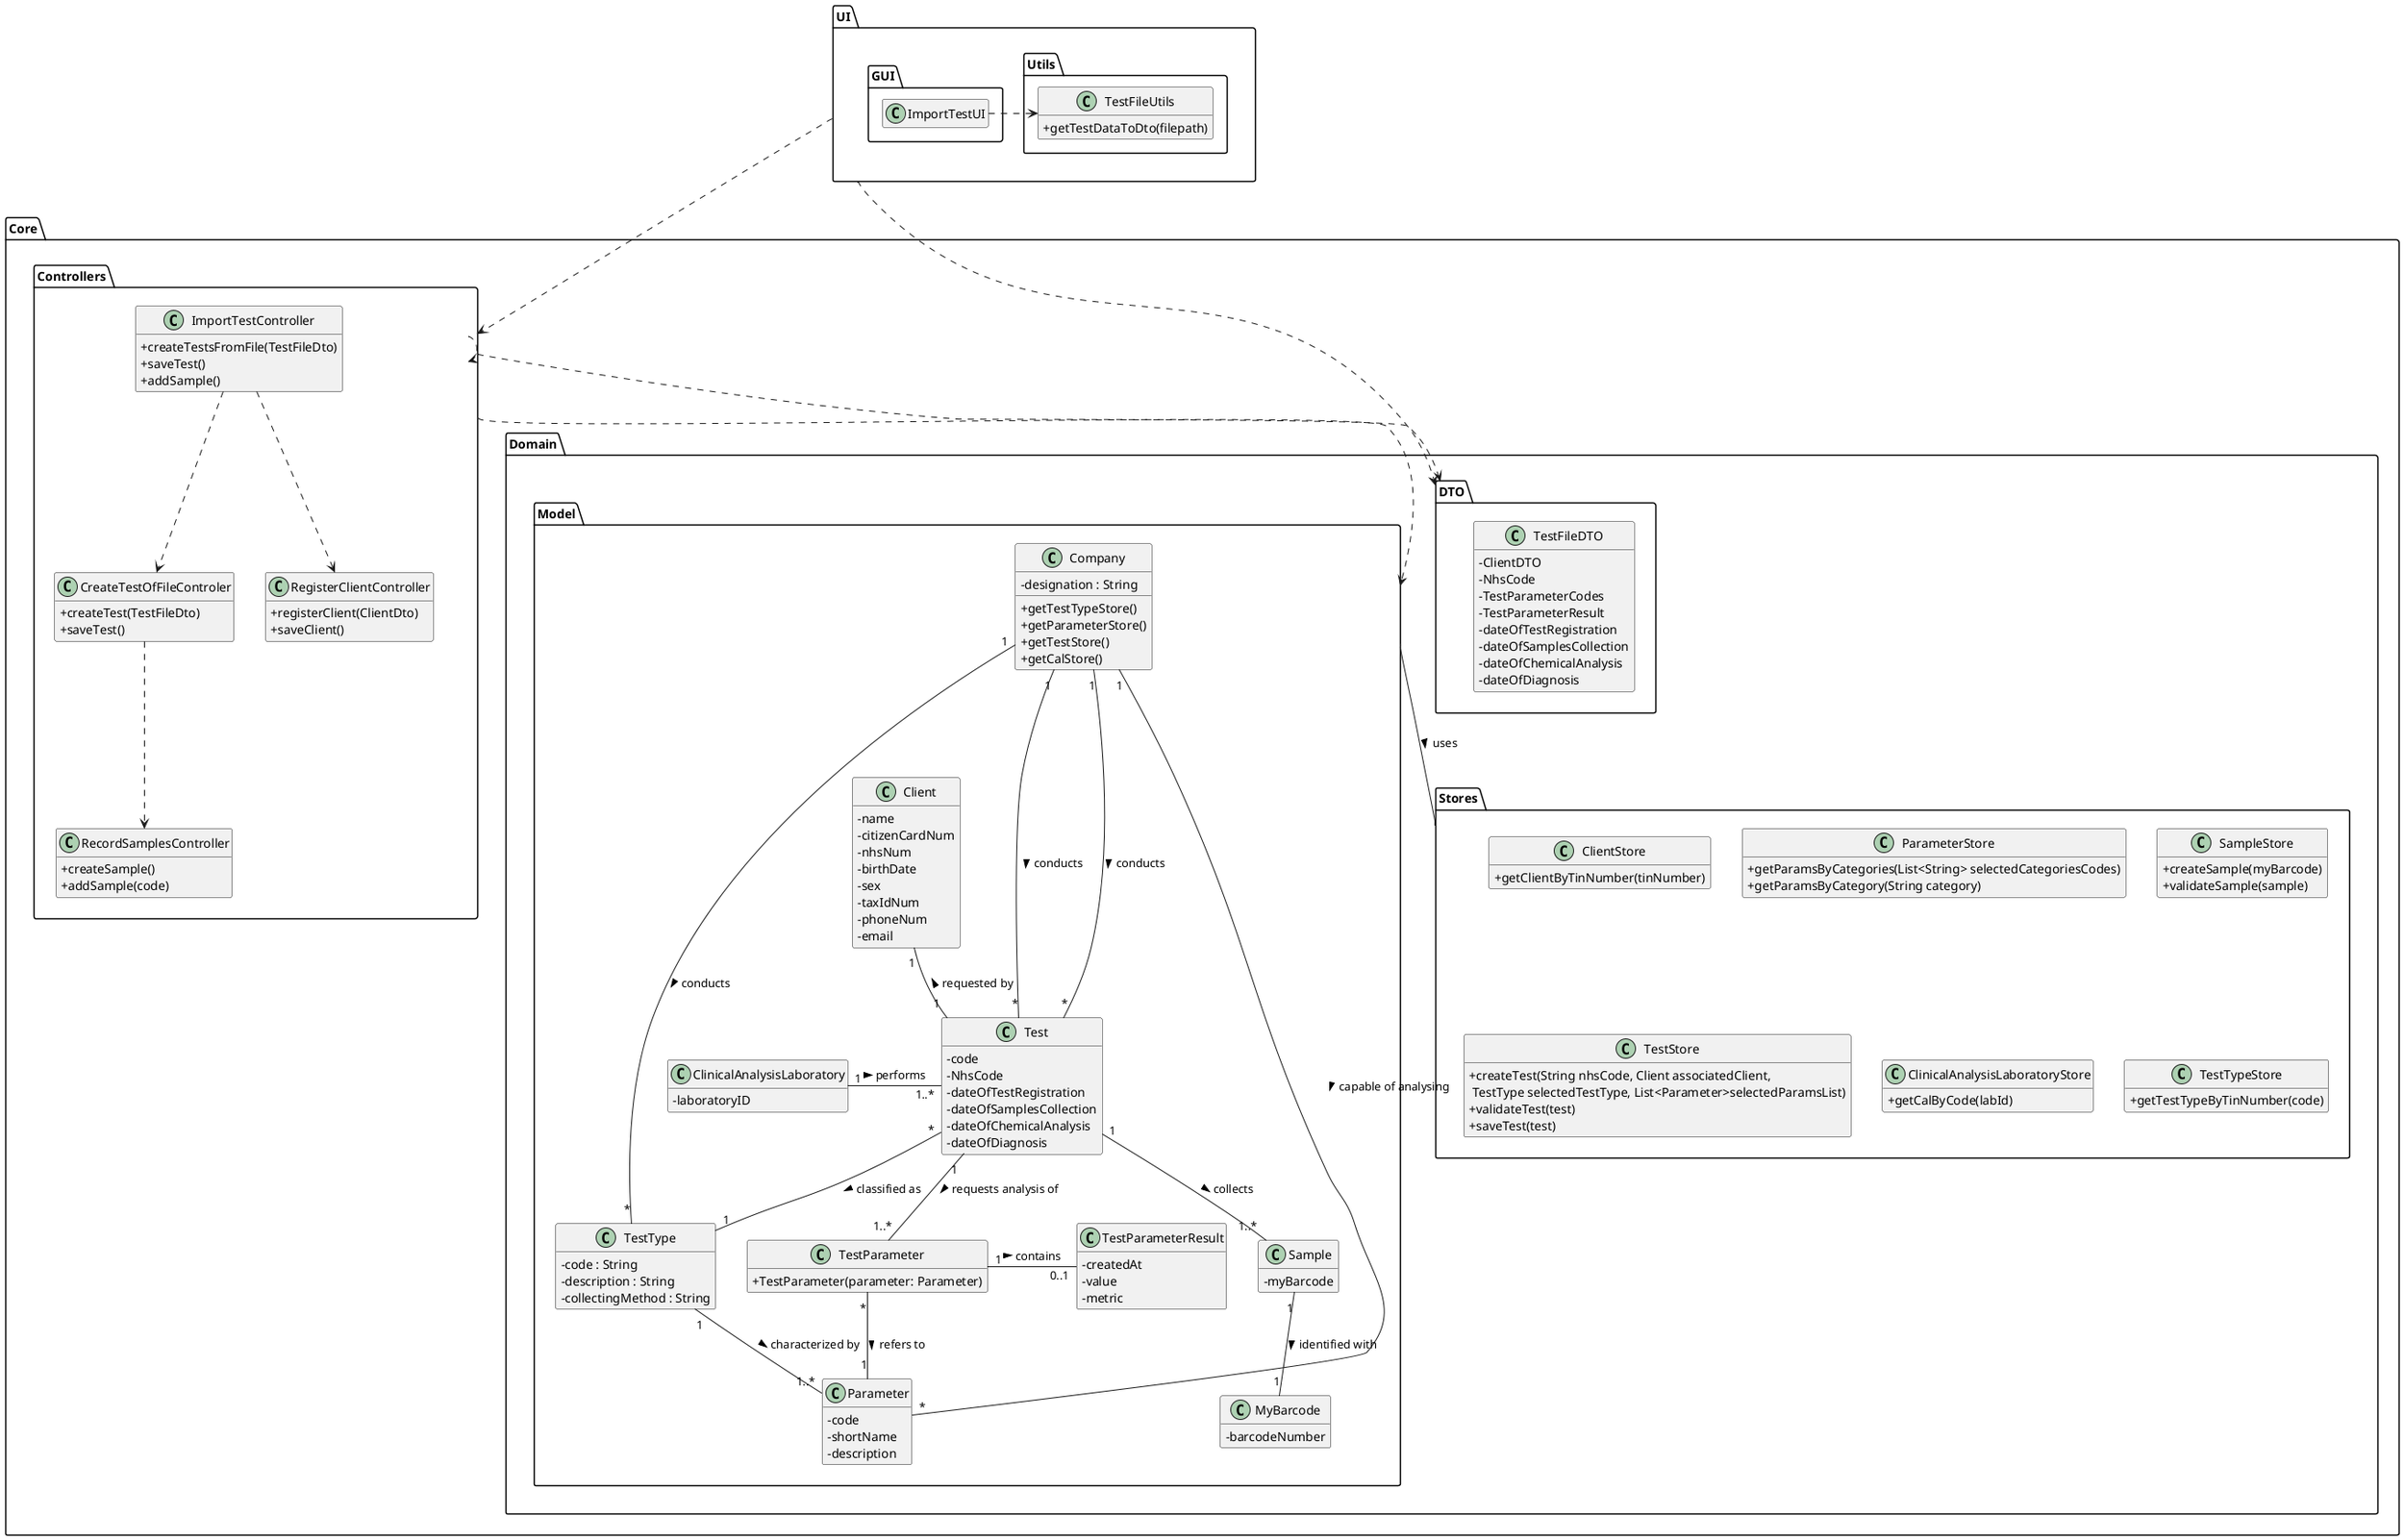 @startuml
hide empty methods
hide empty attributes
/'left to right direction'/
skinparam classAttributeIconSize 0

package Core {

package Domain {

package Model {

       class ClinicalAnalysisLaboratory{
               - laboratoryID
               }

               class Test{
                   - code
                   - NhsCode
                   - dateOfTestRegistration
                   - dateOfSamplesCollection
                   - dateOfChemicalAnalysis
                   - dateOfDiagnosis
               }

        class Company {
                    -designation : String
                    +getTestTypeStore()
                    +getParameterStore()
                    +getTestStore()
                    +getCalStore()
                }
                class TestType {
                    - code : String
                    - description : String
                    - collectingMethod : String
                    }

                class Sample {
                -myBarcode
                }

                class Parameter {
                  -code
                  -shortName
                  -description
                }
                class TestParameter{
                    +TestParameter(parameter: Parameter)
                }
                class TestParameterResult{
                - createdAt
                - value
                - metric
                }

                class Client{
                - name
                - citizenCardNum
                - nhsNum
                - birthDate
                - sex
                - taxIdNum
                - phoneNum
                - email
                }

                class MyBarcode {
                - barcodeNumber
                }

}

package Stores {

    class ClientStore {
               +getClientByTinNumber(tinNumber)
            }

            class ParameterStore {
                    +getParamsByCategories(List<String> selectedCategoriesCodes)
                    +getParamsByCategory(String category)
                }

            class SampleStore {
                +createSample(myBarcode)
                +validateSample(sample)
            }

            class TestStore {
                +createTest(String nhsCode, Client associatedClient,\n TestType selectedTestType, List<Parameter>selectedParamsList)
                +validateTest(test)
                +saveTest(test)
            }

            class ClinicalAnalysisLaboratoryStore {
                +getCalByCode(labId)
            }

            class TestTypeStore {
                +getTestTypeByTinNumber(code)
                }

}


package DTO {

    class TestFileDTO{
               -ClientDTO
               -NhsCode
               -TestParameterCodes
               -TestParameterResult
               - dateOfTestRegistration
               - dateOfSamplesCollection
               - dateOfChemicalAnalysis
               - dateOfDiagnosis
            }
}

}
package Controllers {

    class CreateTestOfFileControler{
        +createTest(TestFileDto)
        +saveTest()
        }

    class ImportTestController{
            +createTestsFromFile(TestFileDto)
            +saveTest()
            +addSample()
        }

    class RegisterClientController {
      +registerClient(ClientDto)
      +saveClient()
    }

    class RecordSamplesController {
    +createSample()
    +addSample(code)
    }
}

}
package UI {
    package Utils{
        class TestFileUtils {
        +getTestDataToDto(filepath)

        }
    }
    package GUI {
     class ImportTestUI{
      }
    }

}

Controllers ..> Model
Controllers ..> DTO
Controllers ..> Controllers
UI ..> Controllers
UI ..> DTO
Model -- Stores : uses >
ImportTestUI .> TestFileUtils
ImportTestController ..> CreateTestOfFileControler
ImportTestController ..> RegisterClientController
CreateTestOfFileControler ..> RecordSamplesController
Company "1" --- "*" Test : conducts >
Client "1" -- "1" Test : requested by <
ClinicalAnalysisLaboratory "1" - "1..*" Test : performs >
TestType "1" -- "1..*" Parameter : characterized by >
Company "1" -- "*" TestType : conducts >
Company "1" -- "*" Test : conducts >
Company "1" - "*" Parameter : capable of analysing >
Test "*" -- "1" TestType : classified as >
Test "1" -- "1..*" TestParameter : requests analysis of >
TestParameter "*" -- "1" Parameter : refers to >
TestParameter "1" - "0..1" TestParameterResult : contains >
Test"1" -- "1..*" Sample : collects >
Sample "1" -- "1" MyBarcode : identified with >

@enduml